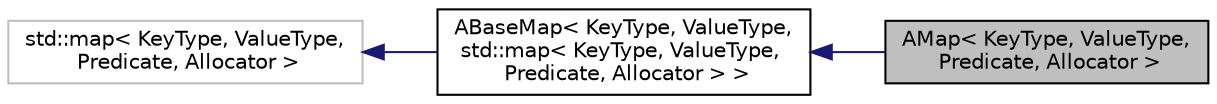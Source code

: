 digraph "AMap&lt; KeyType, ValueType, Predicate, Allocator &gt;"
{
 // LATEX_PDF_SIZE
  edge [fontname="Helvetica",fontsize="10",labelfontname="Helvetica",labelfontsize="10"];
  node [fontname="Helvetica",fontsize="10",shape=record];
  rankdir="LR";
  Node1 [label="AMap\< KeyType, ValueType,\l Predicate, Allocator \>",height=0.2,width=0.4,color="black", fillcolor="grey75", style="filled", fontcolor="black",tooltip="A std::map with AUI extensions."];
  Node2 -> Node1 [dir="back",color="midnightblue",fontsize="10",style="solid",fontname="Helvetica"];
  Node2 [label="ABaseMap\< KeyType, ValueType,\l std::map\< KeyType, ValueType,\l Predicate, Allocator \> \>",height=0.2,width=0.4,color="black", fillcolor="white", style="filled",URL="$classABaseMap.html",tooltip=" "];
  Node3 -> Node2 [dir="back",color="midnightblue",fontsize="10",style="solid",fontname="Helvetica"];
  Node3 [label="std::map\< KeyType, ValueType,\l Predicate, Allocator \>",height=0.2,width=0.4,color="grey75", fillcolor="white", style="filled",tooltip=" "];
}
